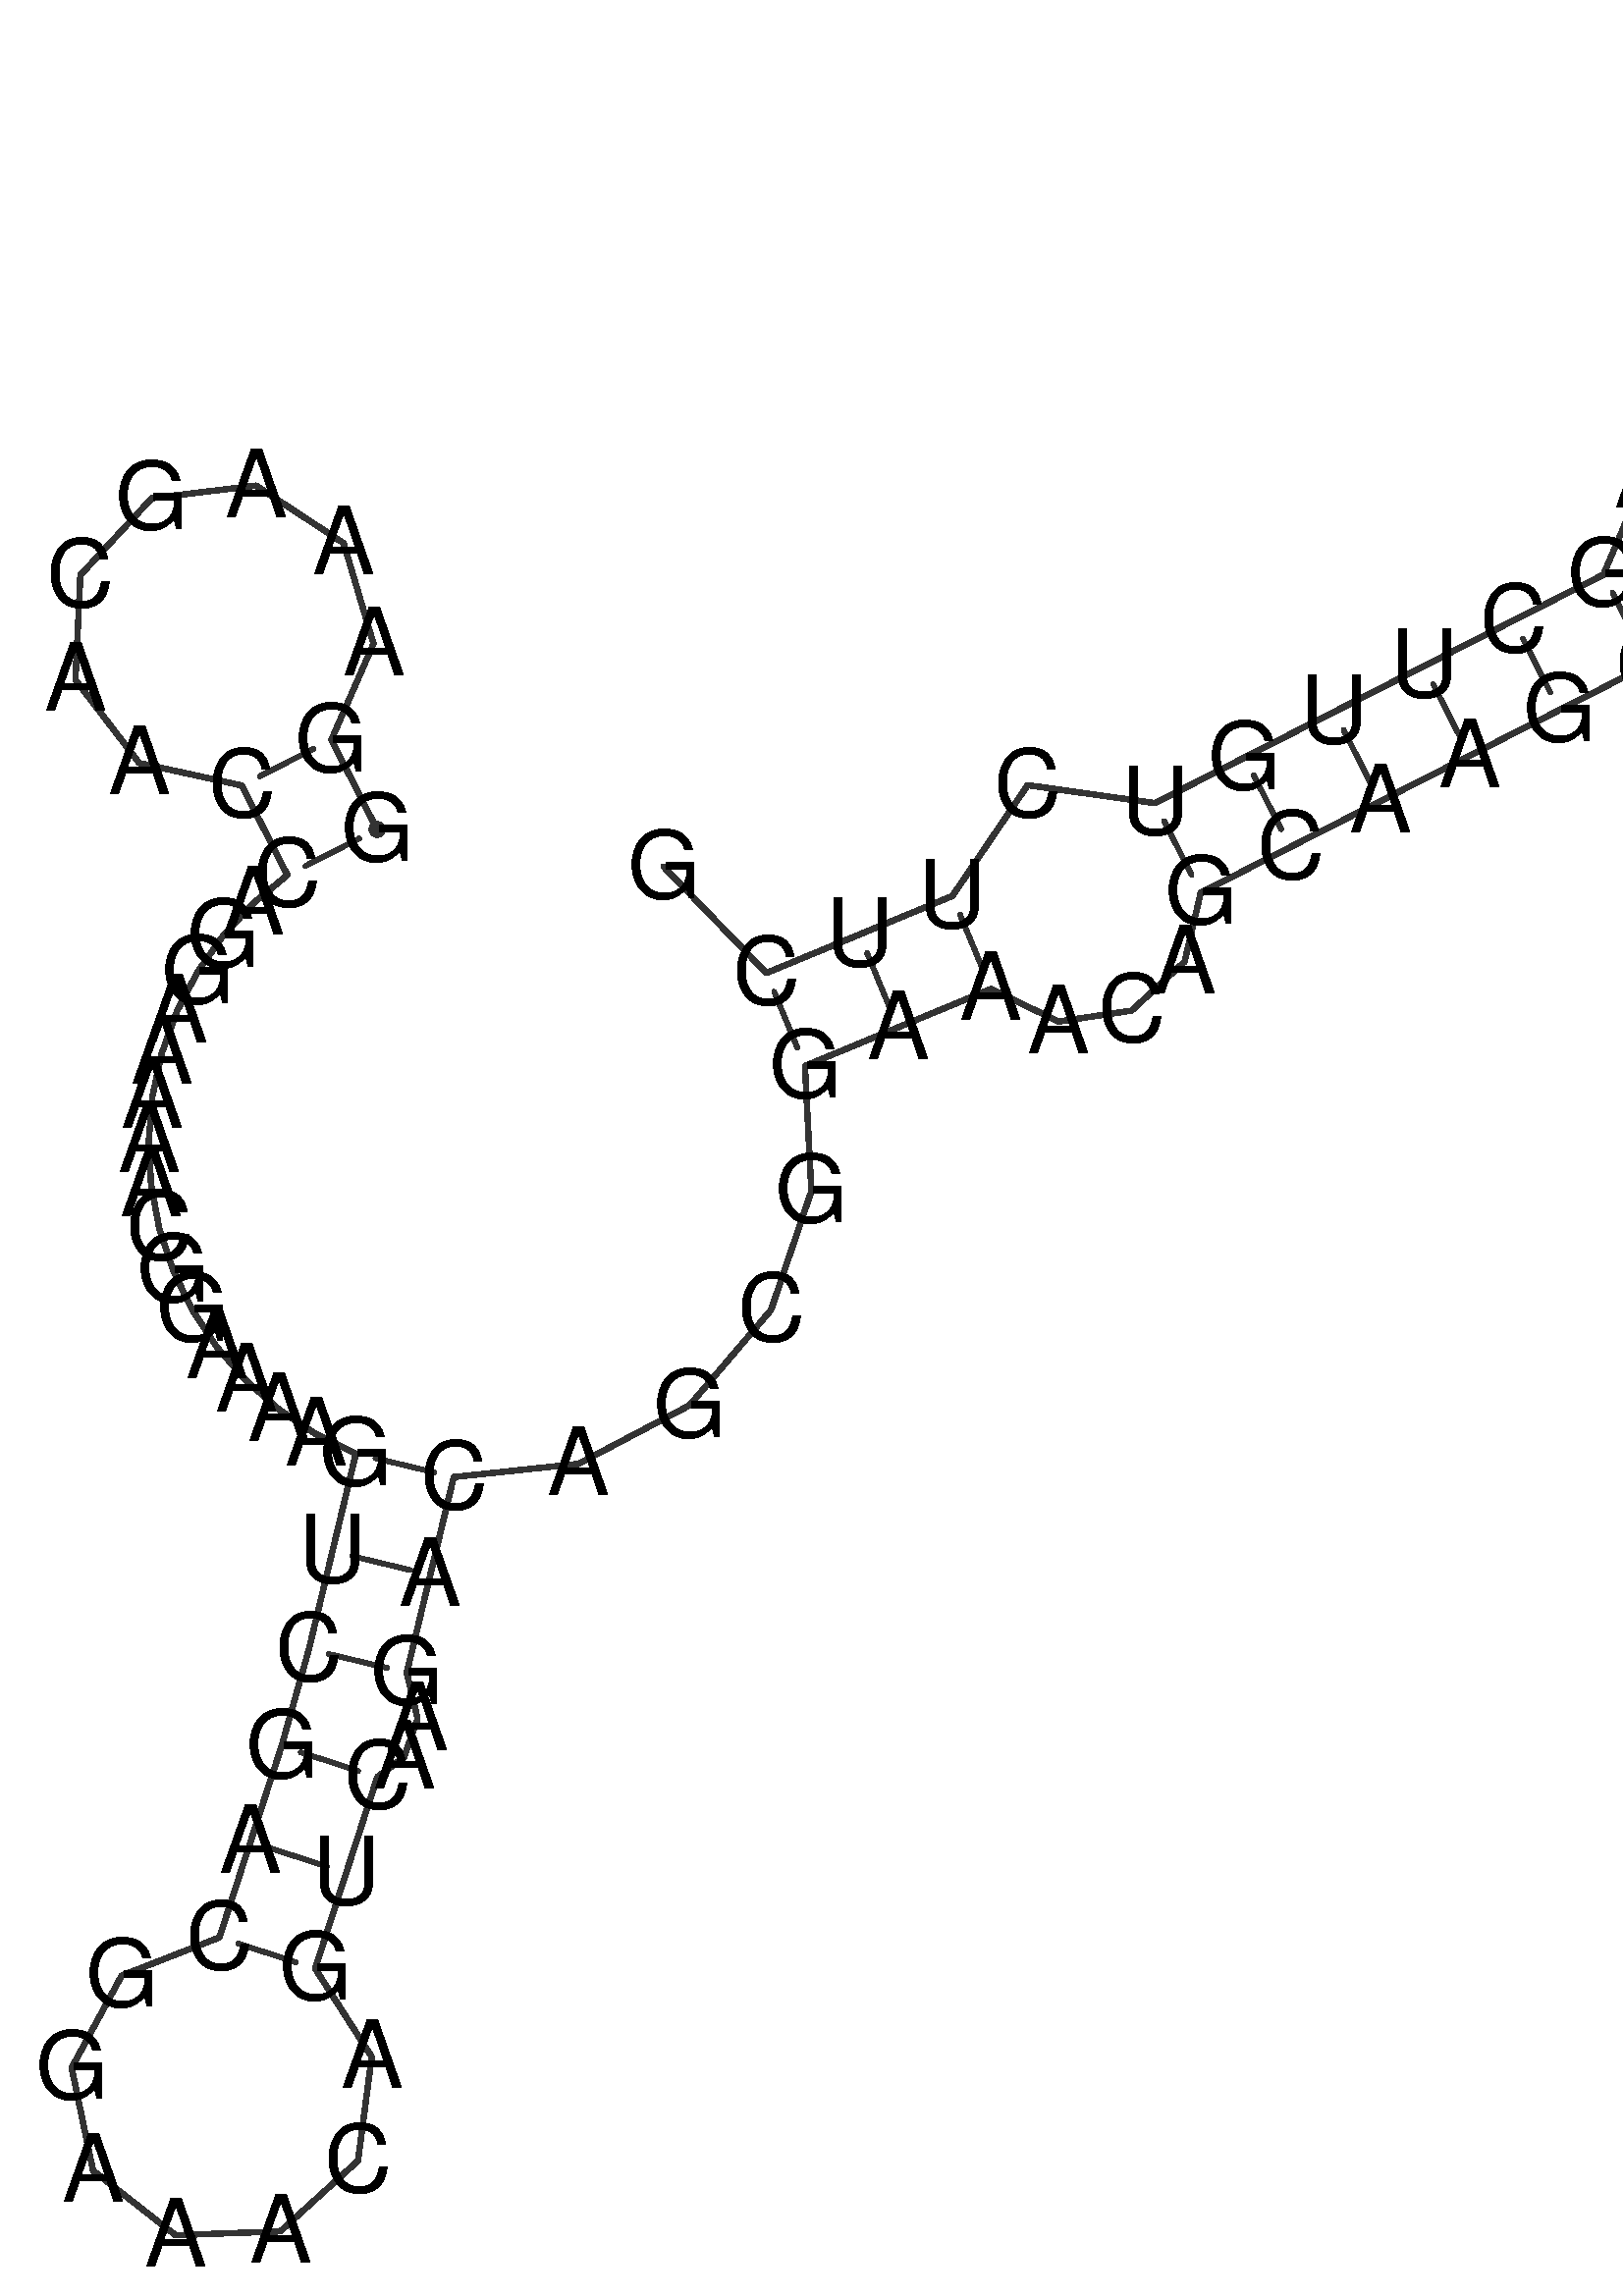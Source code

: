 %!PS-Adobe-3.0 EPSF-3.0
%%BoundingBox: 0 0 700 700
%%DocumentFonts: Helvetica
%%Pages: 1
%%EndComments

% Program options: 

% To switch off outline pairs of sequence comment or
% delete the appropriate line near the end of the file

/RNAplot 100 dict def

RNAplot begin

%%BeginProlog

/fsize  14 def
/outlinecolor {0.2 setgray} bind def
/paircolor    {0.2 setgray} bind def
/seqcolor     {0   setgray} bind def
/cshow  { dup stringwidth pop -2 div fsize -3 div rmoveto show} bind def
/min { 2 copy gt { exch } if pop } bind def
/max { 2 copy lt { exch } if pop } bind def
/arccoords { % i j arccoords
  % puts optimal x1 y1 x2 y2 coordinates used in bezier curves from i to j
  % onto the stack
  dup 3 -1 roll dup 4 -1 roll lt dup dup 5 2 roll {exch} if
  dup 3 -1 roll dup 3 -1 roll exch sub 1 sub dup
  4 -2 roll 5 -1 roll {exch} if 4 2 roll
  sequence length dup 2 div exch 3 1 roll lt 
  {exch 5 -1 roll pop 4 -2 roll exch 4 2 roll}
  { 4 2 roll 5 -1 roll dup 6 1 roll {exch} if
    4 -2 roll exch pop dup 3 -1 roll dup 4 1 roll
    exch add 4 -1 roll dup 5 1 roll sub 1 sub
    5 -1 roll not {4 -2 roll exch 4 2 roll} if
  }ifelse
   % compute the scalingfactor and prepare (1-sf) and sf*r
  2 mul exch cpr 3 1 roll div dup
  3 -1 roll mul exch 1 exch sub exch
   % compute the coordinates
  3 -1 roll 1 sub coor exch get aload pop % get coord for i
  4 -1 roll dup 5 1 roll mul 3 -1 roll dup 4 1 roll add exch % calculate y1
  4 -1 roll dup 5 1 roll mul 3 -1 roll dup 4 1 roll add exch % calculate x1
  5 -1 roll 1 sub coor exch get aload pop % get coord for j
  % duplicate j coord
  dup 3 -1 roll dup 4 1 roll exch 8 2 roll
  6 -1 roll dup 7 1 roll mul 5 -1 roll dup 6 1 roll add exch % calculate y2
  6 -1 roll mul 5 -1 roll add exch % calculate x2
  6 -2 roll % reorder
} bind def
/drawoutline {
  gsave outlinecolor newpath
  coor 0 get aload pop 0.8 0 360 arc % draw 5' circle of 1st sequence
  currentdict /cutpoint known        % check if cutpoint is defined
  {coor 0 cutpoint getinterval
   {aload pop lineto} forall         % draw outline of 1st sequence
   coor cutpoint 1 add get aload pop
   2 copy moveto 0.8 0 360 arc       % draw 5' circle of 2nd sequence
   coor cutpoint 1 add coor length cutpoint 1 add sub getinterval
   {aload pop lineto} forall        % draw outline of 2nd sequence
     } {
        /i 0 def
        coor {
            /p coor i get def
            /a arcs i get def
            /l a length def
            l 0 eq {
                %% standard point... draw simple line
                p 0 2 getinterval aload pop lineto
            } {
                %% point in loop... draw arc around loop center
                /clockwise a 5 get def
                clockwise 0.0 gt {
                    a 0 5 getinterval aload pop arcn
                } {
                    a 0 5 getinterval aload pop arc
                } ifelse
            } ifelse
            /i i 1 add def
        } forall
    }
  ifelse
  stroke grestore
} bind def
/drawpairs {
  paircolor
  0.7 setlinewidth
  [9 3.01] 9 setdash
  newpath
  pairs {aload pop
      currentdict (cpr) known
      { exch dup
        coor  exch 1 sub get aload pop moveto
        exch arccoords curveto
      }
      { coor exch 1 sub get aload pop moveto
        coor exch 1 sub get aload pop lineto
      }ifelse
  } forall
  stroke
} bind def
% draw bases
/drawbases {
  [] 0 setdash
  seqcolor
  0
  coor {
    aload pop moveto
    dup sequence exch 1 getinterval cshow
    1 add
  } forall
  pop
} bind def
/init {
  /Helvetica findfont fsize scalefont setfont
  1 setlinejoin
  1 setlinecap
  0.8 setlinewidth
  % find the coordinate range
  /xmax -1000 def /xmin 10000 def
  /ymax -1000 def /ymin 10000 def
  coor {
      aload pop
      dup ymin lt {dup /ymin exch def} if
      dup ymax gt {/ymax exch def} {pop} ifelse
      dup xmin lt {dup /xmin exch def} if
      dup xmax gt {/xmax exch def} {pop} ifelse
  } forall
  /size {xmax xmin sub ymax ymin sub max} bind def
  /width {xmax xmin sub} bind def
  /height {ymax ymin sub} bind def
  10 10 translate
  680 size 10 add div dup scale
  size width sub width xmin sub xmax sub add 2 div 5 add
  size height sub height ymin sub ymax sub add 2 div 5 add
  translate
} bind def

%%EndProlog

% data start here
/sequence { (\
GGAAAGCAACCAGGAAAAACGGAAAAGUCGACGGAAACAGUCAAGACAGCGGAAACAGCAAGCGAAAAGCUUGUCUUCG\
) } def
/len { sequence length } bind def

/coor [
[84.414 147.11]
[77.604 160.475]
[83.88 174.798]
[79.432 189.789]
[66.359 198.371]
[50.835 196.491]
[40.189 185.037]
[39.448 169.417]
[48.962 157.006]
[64.239 153.665]
[71.049 140.3]
[65.953 136.098]
[61.46 131.256]
[57.65 125.861]
[54.591 120.007]
[52.336 113.799]
[50.926 107.347]
[50.385 100.764]
[50.723 94.168]
[51.934 87.675]
[53.997 81.4]
[56.874 75.455]
[60.516 69.945]
[64.858 64.967]
[69.822 60.61]
[75.32 56.951]
[81.256 54.055]
[77.755 39.469]
[74.253 24.884]
[70.181 10.447]
[65.546 -3.819]
[60.911 -18.085]
[46.345 -23.775]
[38.89 -37.521]
[42.065 -52.832]
[54.372 -62.48]
[69.999 -61.909]
[81.568 -51.387]
[83.616 -35.885]
[75.177 -22.72]
[79.812 -8.454]
[84.447 5.812]
[88.458 8.834]
[90.449 14.52]
[88.839 21.382]
[92.34 35.968]
[95.842 50.553]
[114.438 52.526]
[130.984 61.241]
[143.129 75.461]
[149.148 93.166]
[148.188 111.842]
[162.046 117.582]
[175.904 123.323]
[186.01 118.467]
[196.877 120.095]
[204.787 127.398]
[207.176 137.667]
[220.541 144.477]
[233.906 151.287]
[247.271 158.097]
[260.636 164.907]
[274.001 171.716]
[289.642 168.146]
[302.095 178.261]
[301.807 194.301]
[288.999 203.963]
[273.496 199.834]
[267.191 185.081]
[253.826 178.272]
[240.461 171.462]
[227.096 164.652]
[213.731 157.842]
[200.366 151.032]
[181.379 153.712]
[170.164 137.181]
[156.305 131.44]
[142.447 125.7]
[127.1 141.568]
] def
/arcs [
[]
[]
[]
[]
[]
[]
[]
[]
[]
[]
[]
[]
[]
[]
[]
[]
[]
[]
[]
[]
[]
[]
[]
[]
[]
[]
[]
[]
[]
[]
[]
[]
[]
[]
[]
[]
[]
[]
[]
[]
[]
[]
[]
[]
[]
[]
[]
[]
[]
[]
[]
[]
[]
[]
[]
[]
[]
[]
[]
[]
[]
[]
[]
[]
[]
[]
[]
[]
[]
[]
[]
[]
[]
[]
[]
[]
[]
[]
[]
] def
/pairs [
[1 11]
[2 10]
[27 47]
[28 46]
[29 45]
[30 42]
[31 41]
[32 40]
[52 78]
[53 77]
[54 76]
[58 74]
[59 73]
[60 72]
[61 71]
[62 70]
[63 69]
] def

init

% switch off outline pairs or bases by removing these lines
drawoutline
drawpairs
drawbases
showpage
end
%%EOF
